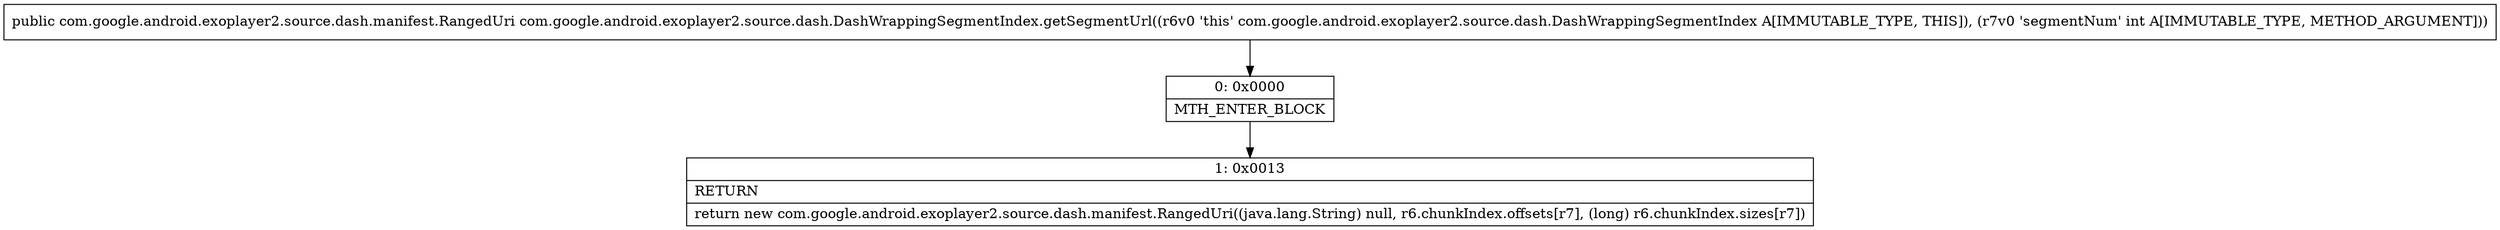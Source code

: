 digraph "CFG forcom.google.android.exoplayer2.source.dash.DashWrappingSegmentIndex.getSegmentUrl(I)Lcom\/google\/android\/exoplayer2\/source\/dash\/manifest\/RangedUri;" {
Node_0 [shape=record,label="{0\:\ 0x0000|MTH_ENTER_BLOCK\l}"];
Node_1 [shape=record,label="{1\:\ 0x0013|RETURN\l|return new com.google.android.exoplayer2.source.dash.manifest.RangedUri((java.lang.String) null, r6.chunkIndex.offsets[r7], (long) r6.chunkIndex.sizes[r7])\l}"];
MethodNode[shape=record,label="{public com.google.android.exoplayer2.source.dash.manifest.RangedUri com.google.android.exoplayer2.source.dash.DashWrappingSegmentIndex.getSegmentUrl((r6v0 'this' com.google.android.exoplayer2.source.dash.DashWrappingSegmentIndex A[IMMUTABLE_TYPE, THIS]), (r7v0 'segmentNum' int A[IMMUTABLE_TYPE, METHOD_ARGUMENT])) }"];
MethodNode -> Node_0;
Node_0 -> Node_1;
}

